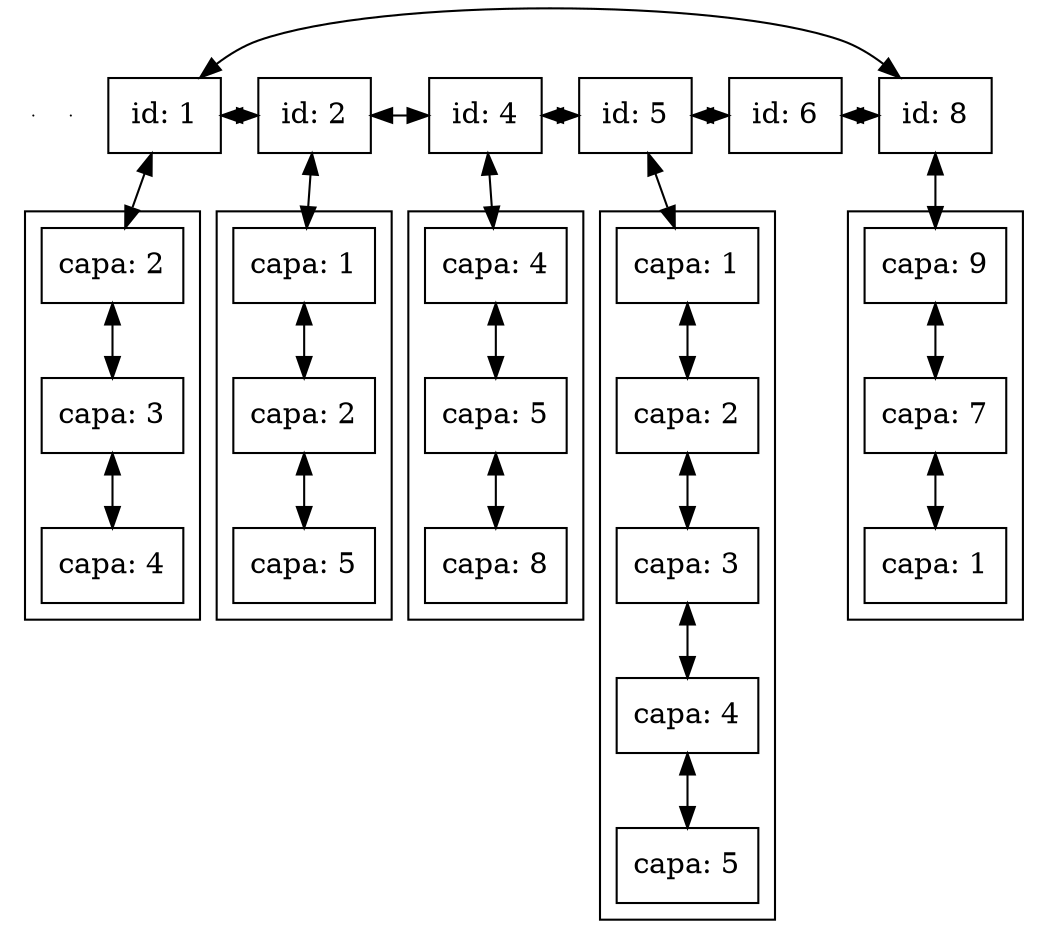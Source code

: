 digraph listaDoble {
node [shape = box]
edge [dir = both]
e0[ shape = point, width = 0 ];
e1[ shape = point, width = 0 ];
subgraph cluster_1 {
nodo1 [ label ="id: 1"];
capa1o2 [ label ="capa: 2"];
capa1o3 [ label ="capa: 3"];
capa1o4 [ label ="capa: 4"];
nodo1->capa1o2->capa1o3->capa1o4
}
subgraph cluster_2 {
nodo2 [ label ="id: 2"];
capa2o1 [ label ="capa: 1"];
capa2o2 [ label ="capa: 2"];
capa2o5 [ label ="capa: 5"];
nodo2->capa2o1->capa2o2->capa2o5
}
subgraph cluster_3 {
nodo4 [ label ="id: 4"];
capa4o4 [ label ="capa: 4"];
capa4o5 [ label ="capa: 5"];
capa4o8 [ label ="capa: 8"];
nodo4->capa4o4->capa4o5->capa4o8
}
subgraph cluster_4 {
nodo5 [ label ="id: 5"];
capa5o1 [ label ="capa: 1"];
capa5o2 [ label ="capa: 2"];
capa5o3 [ label ="capa: 3"];
capa5o4 [ label ="capa: 4"];
capa5o5 [ label ="capa: 5"];
nodo5->capa5o1->capa5o2->capa5o3->capa5o4->capa5o5
}
subgraph cluster_5 {
nodo6 [ label ="id: 6"];

}
subgraph cluster_6 {
nodo8 [ label ="id: 8"];
capa8o9 [ label ="capa: 9"];
capa8o7 [ label ="capa: 7"];
capa8o1 [ label ="capa: 1"];
nodo8->capa8o9->capa8o7->capa8o1
}
rank = same { nodo1->nodo2->nodo4->nodo5->nodo6->nodo8->nodo1 };
}

